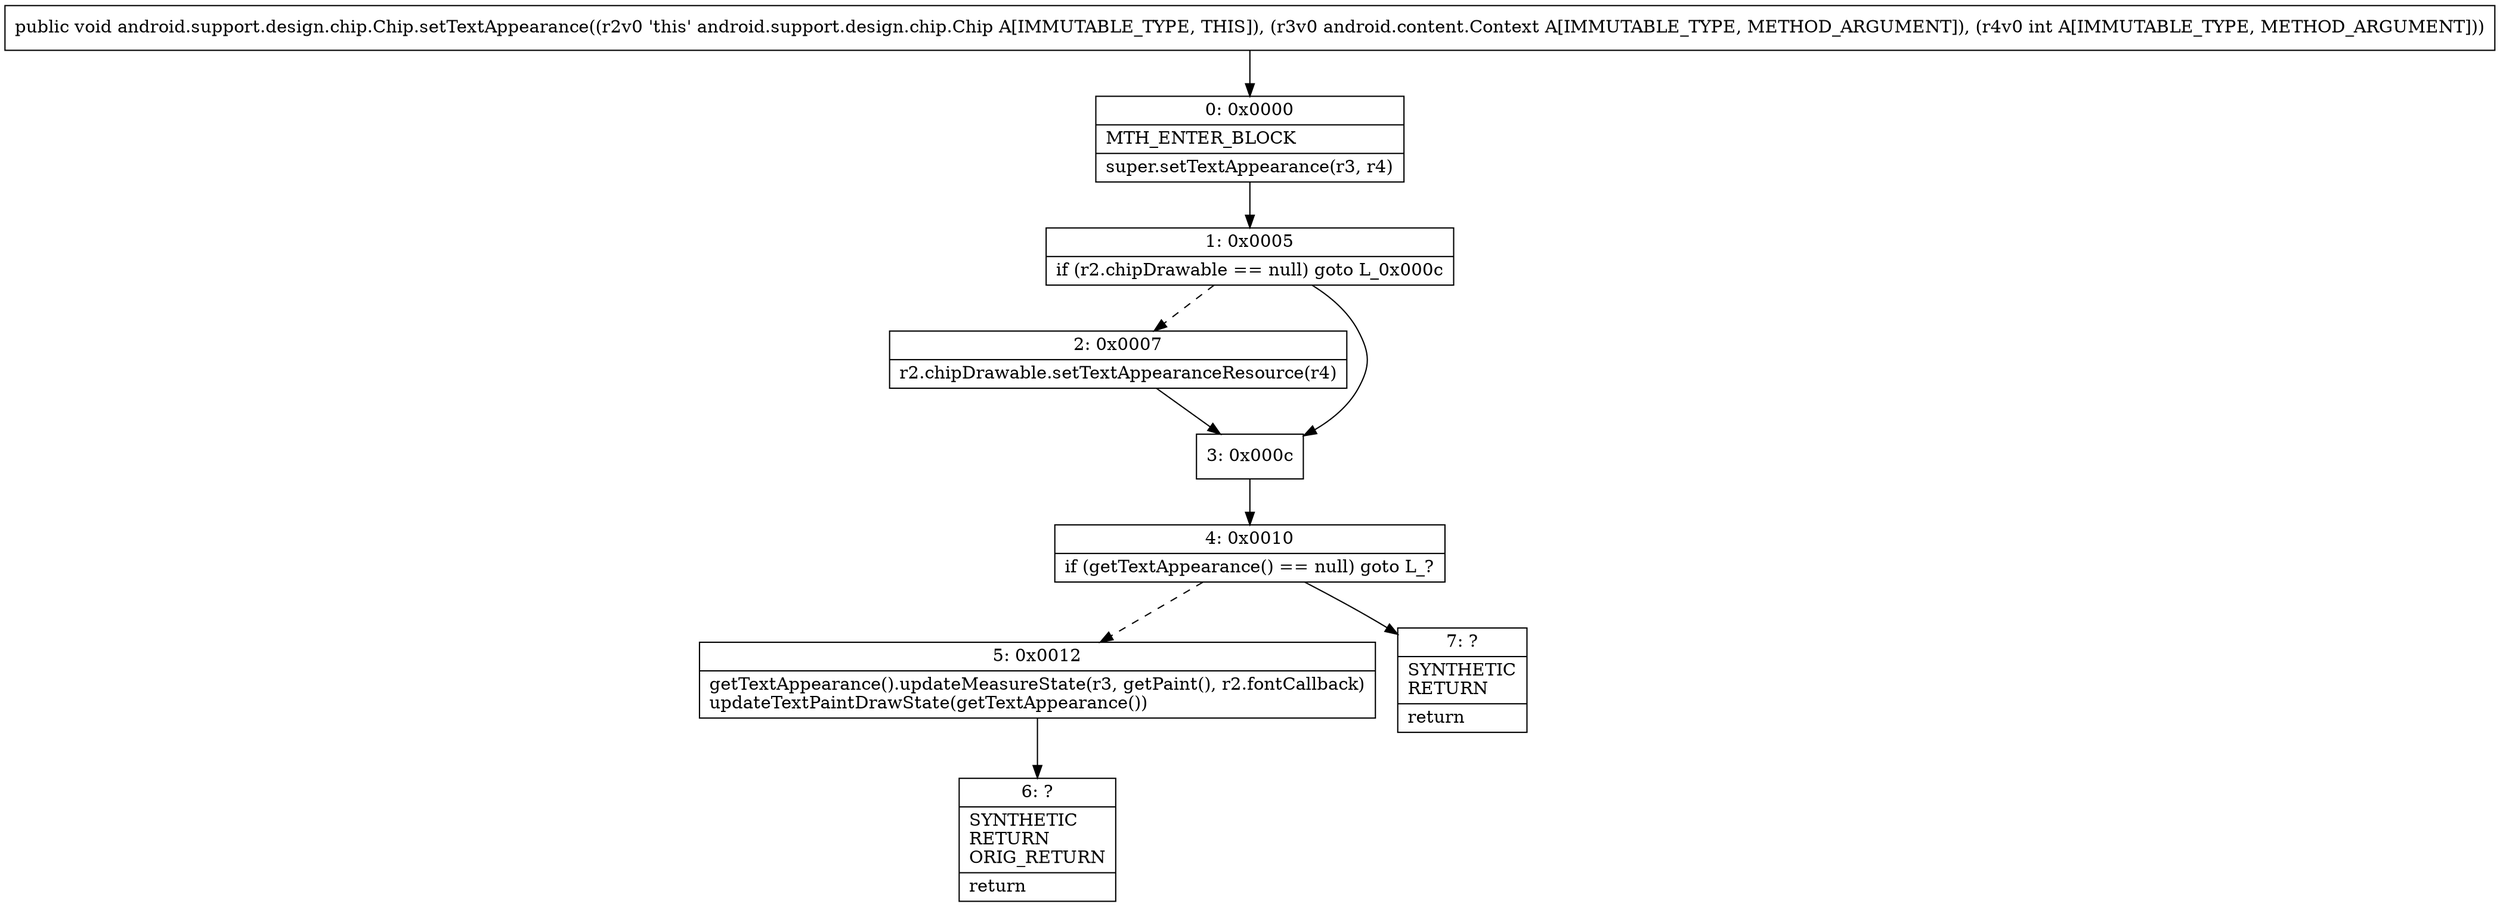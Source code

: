 digraph "CFG forandroid.support.design.chip.Chip.setTextAppearance(Landroid\/content\/Context;I)V" {
Node_0 [shape=record,label="{0\:\ 0x0000|MTH_ENTER_BLOCK\l|super.setTextAppearance(r3, r4)\l}"];
Node_1 [shape=record,label="{1\:\ 0x0005|if (r2.chipDrawable == null) goto L_0x000c\l}"];
Node_2 [shape=record,label="{2\:\ 0x0007|r2.chipDrawable.setTextAppearanceResource(r4)\l}"];
Node_3 [shape=record,label="{3\:\ 0x000c}"];
Node_4 [shape=record,label="{4\:\ 0x0010|if (getTextAppearance() == null) goto L_?\l}"];
Node_5 [shape=record,label="{5\:\ 0x0012|getTextAppearance().updateMeasureState(r3, getPaint(), r2.fontCallback)\lupdateTextPaintDrawState(getTextAppearance())\l}"];
Node_6 [shape=record,label="{6\:\ ?|SYNTHETIC\lRETURN\lORIG_RETURN\l|return\l}"];
Node_7 [shape=record,label="{7\:\ ?|SYNTHETIC\lRETURN\l|return\l}"];
MethodNode[shape=record,label="{public void android.support.design.chip.Chip.setTextAppearance((r2v0 'this' android.support.design.chip.Chip A[IMMUTABLE_TYPE, THIS]), (r3v0 android.content.Context A[IMMUTABLE_TYPE, METHOD_ARGUMENT]), (r4v0 int A[IMMUTABLE_TYPE, METHOD_ARGUMENT])) }"];
MethodNode -> Node_0;
Node_0 -> Node_1;
Node_1 -> Node_2[style=dashed];
Node_1 -> Node_3;
Node_2 -> Node_3;
Node_3 -> Node_4;
Node_4 -> Node_5[style=dashed];
Node_4 -> Node_7;
Node_5 -> Node_6;
}

